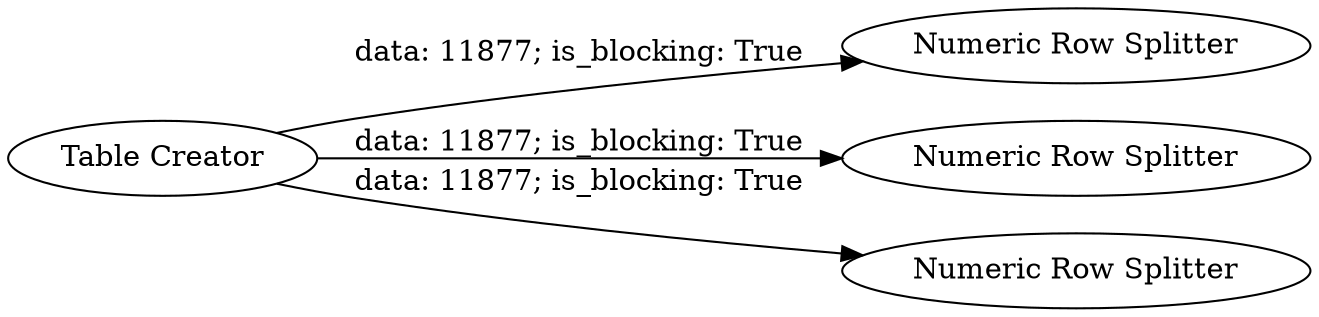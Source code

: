 digraph {
	"3959907399586119727_4" [label="Table Creator"]
	"3959907399586119727_14" [label="Numeric Row Splitter"]
	"3959907399586119727_13" [label="Numeric Row Splitter"]
	"3959907399586119727_12" [label="Numeric Row Splitter"]
	"3959907399586119727_4" -> "3959907399586119727_12" [label="data: 11877; is_blocking: True"]
	"3959907399586119727_4" -> "3959907399586119727_14" [label="data: 11877; is_blocking: True"]
	"3959907399586119727_4" -> "3959907399586119727_13" [label="data: 11877; is_blocking: True"]
	rankdir=LR
}
